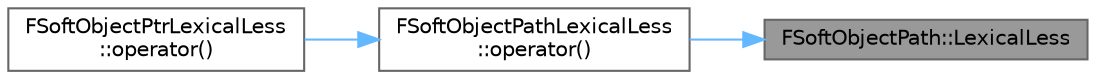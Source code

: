 digraph "FSoftObjectPath::LexicalLess"
{
 // INTERACTIVE_SVG=YES
 // LATEX_PDF_SIZE
  bgcolor="transparent";
  edge [fontname=Helvetica,fontsize=10,labelfontname=Helvetica,labelfontsize=10];
  node [fontname=Helvetica,fontsize=10,shape=box,height=0.2,width=0.4];
  rankdir="RL";
  Node1 [id="Node000001",label="FSoftObjectPath::LexicalLess",height=0.2,width=0.4,color="gray40", fillcolor="grey60", style="filled", fontcolor="black",tooltip="Return true if this path appears before Other in lexical order."];
  Node1 -> Node2 [id="edge1_Node000001_Node000002",dir="back",color="steelblue1",style="solid",tooltip=" "];
  Node2 [id="Node000002",label="FSoftObjectPathLexicalLess\l::operator()",height=0.2,width=0.4,color="grey40", fillcolor="white", style="filled",URL="$df/df8/structFSoftObjectPathLexicalLess.html#ad892ca171bbee33c5d92a6beb8d0ab0d",tooltip=" "];
  Node2 -> Node3 [id="edge2_Node000002_Node000003",dir="back",color="steelblue1",style="solid",tooltip=" "];
  Node3 [id="Node000003",label="FSoftObjectPtrLexicalLess\l::operator()",height=0.2,width=0.4,color="grey40", fillcolor="white", style="filled",URL="$d0/dfc/structFSoftObjectPtrLexicalLess.html#a03b80990d8311e130dc86260980d610d",tooltip=" "];
}

